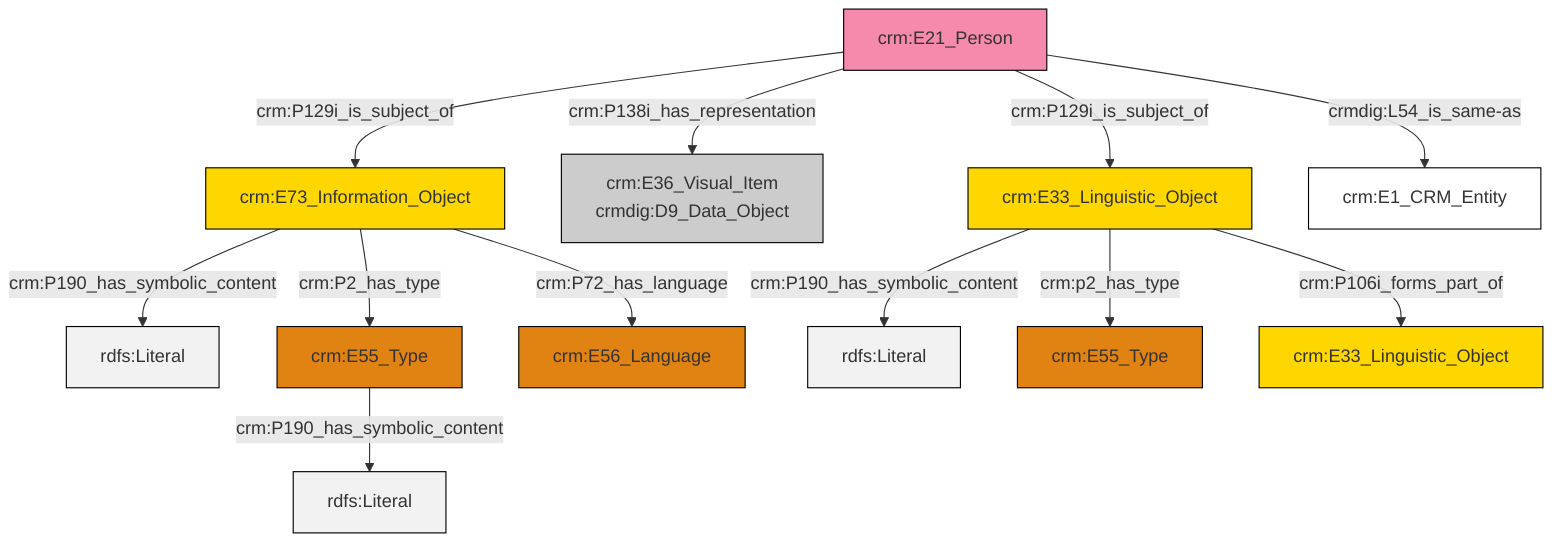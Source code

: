 graph TD
classDef Literal fill:#f2f2f2,stroke:#000000;
classDef CRM_Entity fill:#FFFFFF,stroke:#000000;
classDef Temporal_Entity fill:#00C9E6, stroke:#000000;
classDef Type fill:#E18312, stroke:#000000;
classDef Time-Span fill:#2C9C91, stroke:#000000;
classDef Appellation fill:#FFEB7F, stroke:#000000;
classDef Place fill:#008836, stroke:#000000;
classDef Persistent_Item fill:#B266B2, stroke:#000000;
classDef Conceptual_Object fill:#FFD700, stroke:#000000;
classDef Physical_Thing fill:#D2B48C, stroke:#000000;
classDef Actor fill:#f58aad, stroke:#000000;
classDef PC_Classes fill:#4ce600, stroke:#000000;
classDef Multi fill:#cccccc,stroke:#000000;

0["crm:E33_Linguistic_Object"]:::Conceptual_Object -->|crm:P190_has_symbolic_content| 1[rdfs:Literal]:::Literal
2["crm:E55_Type"]:::Type -->|crm:P190_has_symbolic_content| 3[rdfs:Literal]:::Literal
8["crm:E21_Person"]:::Actor -->|crm:P129i_is_subject_of| 9["crm:E73_Information_Object"]:::Conceptual_Object
8["crm:E21_Person"]:::Actor -->|crm:P138i_has_representation| 10["crm:E36_Visual_Item<br>crmdig:D9_Data_Object"]:::Multi
8["crm:E21_Person"]:::Actor -->|crm:P129i_is_subject_of| 0["crm:E33_Linguistic_Object"]:::Conceptual_Object
0["crm:E33_Linguistic_Object"]:::Conceptual_Object -->|crm:p2_has_type| 6["crm:E55_Type"]:::Type
9["crm:E73_Information_Object"]:::Conceptual_Object -->|crm:P190_has_symbolic_content| 17[rdfs:Literal]:::Literal
0["crm:E33_Linguistic_Object"]:::Conceptual_Object -->|crm:P106i_forms_part_of| 4["crm:E33_Linguistic_Object"]:::Conceptual_Object
9["crm:E73_Information_Object"]:::Conceptual_Object -->|crm:P2_has_type| 2["crm:E55_Type"]:::Type
9["crm:E73_Information_Object"]:::Conceptual_Object -->|crm:P72_has_language| 13["crm:E56_Language"]:::Type
8["crm:E21_Person"]:::Actor -->|crmdig:L54_is_same-as| 21["crm:E1_CRM_Entity"]:::CRM_Entity